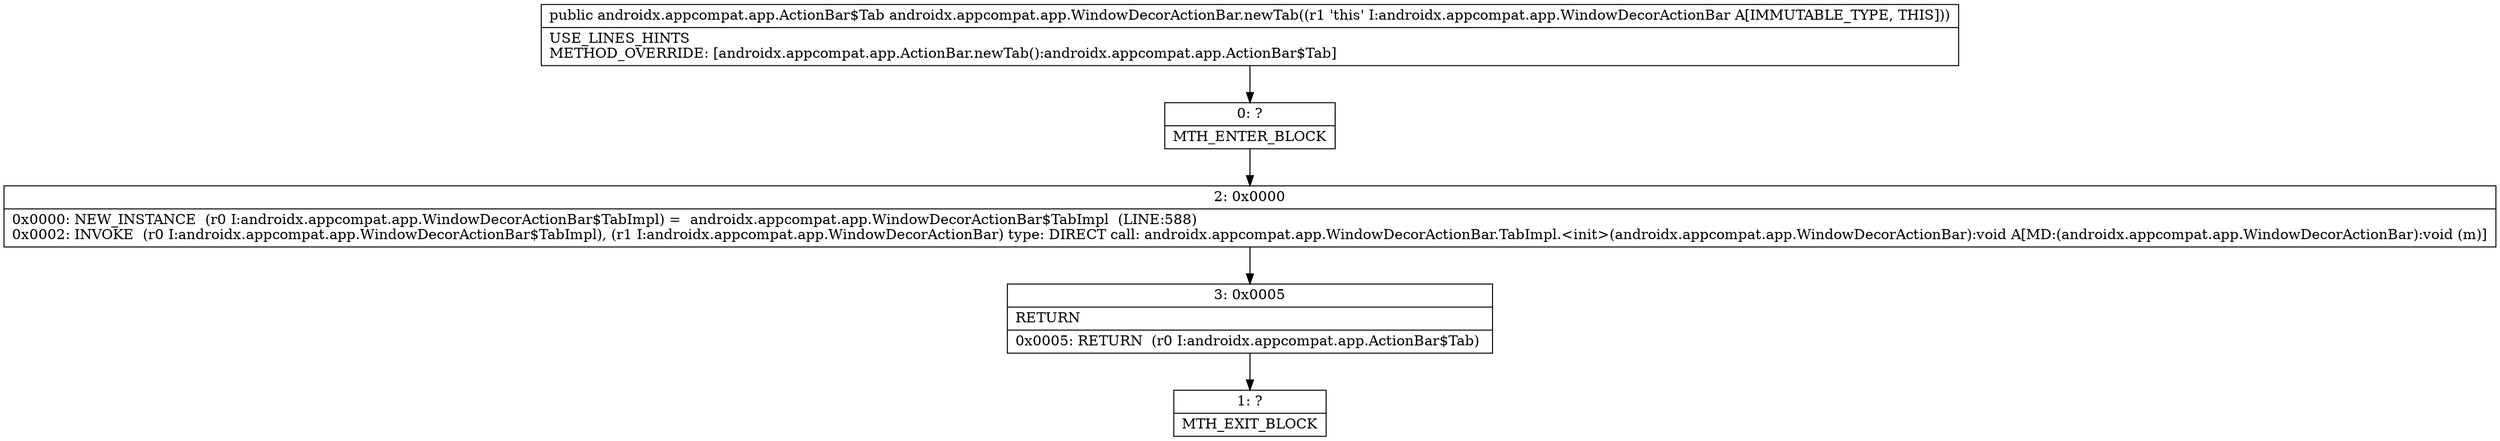 digraph "CFG forandroidx.appcompat.app.WindowDecorActionBar.newTab()Landroidx\/appcompat\/app\/ActionBar$Tab;" {
Node_0 [shape=record,label="{0\:\ ?|MTH_ENTER_BLOCK\l}"];
Node_2 [shape=record,label="{2\:\ 0x0000|0x0000: NEW_INSTANCE  (r0 I:androidx.appcompat.app.WindowDecorActionBar$TabImpl) =  androidx.appcompat.app.WindowDecorActionBar$TabImpl  (LINE:588)\l0x0002: INVOKE  (r0 I:androidx.appcompat.app.WindowDecorActionBar$TabImpl), (r1 I:androidx.appcompat.app.WindowDecorActionBar) type: DIRECT call: androidx.appcompat.app.WindowDecorActionBar.TabImpl.\<init\>(androidx.appcompat.app.WindowDecorActionBar):void A[MD:(androidx.appcompat.app.WindowDecorActionBar):void (m)]\l}"];
Node_3 [shape=record,label="{3\:\ 0x0005|RETURN\l|0x0005: RETURN  (r0 I:androidx.appcompat.app.ActionBar$Tab) \l}"];
Node_1 [shape=record,label="{1\:\ ?|MTH_EXIT_BLOCK\l}"];
MethodNode[shape=record,label="{public androidx.appcompat.app.ActionBar$Tab androidx.appcompat.app.WindowDecorActionBar.newTab((r1 'this' I:androidx.appcompat.app.WindowDecorActionBar A[IMMUTABLE_TYPE, THIS]))  | USE_LINES_HINTS\lMETHOD_OVERRIDE: [androidx.appcompat.app.ActionBar.newTab():androidx.appcompat.app.ActionBar$Tab]\l}"];
MethodNode -> Node_0;Node_0 -> Node_2;
Node_2 -> Node_3;
Node_3 -> Node_1;
}

